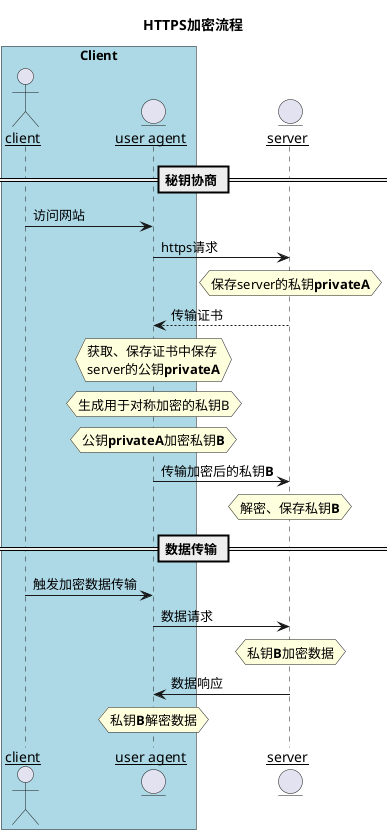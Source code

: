 @startuml HTTPS加密流程
title HTTPS加密流程

box "Client" #LightBlue
actor __client__ as C
entity "__user agent__" as A
end box
entity __server__ as S

== 秘钥协商 ==
C -> A: 访问网站
A -> S: https请求
hnote over S: 保存server的私钥**privateA**
A <-- S: 传输证书
hnote over A
  获取、保存证书中保存
  server的公钥**privateA**
end hnote
hnote over A: 生成用于对称加密的私钥B
hnote over A: 公钥**privateA**加密私钥**B**
A -> S: 传输加密后的私钥**B**
hnote over S: 解密、保存私钥**B**
== 数据传输 ==
C -> A: 触发加密数据传输
A -> S: 数据请求
hnote over S: 私钥**B**加密数据
A <- S: 数据响应
hnote over A: 私钥**B**解密数据


@enduml